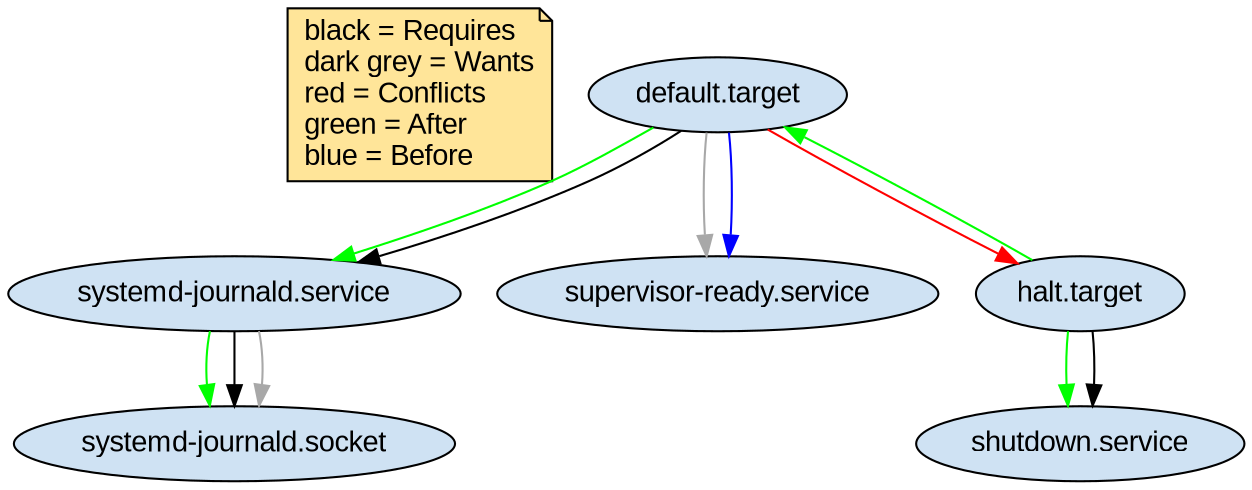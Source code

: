 digraph systemd {
    node [fontname = "Arial", fillcolor="#CFE2F3", style="filled"];

    {
        notes [
            shape="note",
            label=<
black = Requires<BR ALIGN="LEFT"/>
dark grey = Wants<BR ALIGN="LEFT"/>
red = Conflicts<BR ALIGN="LEFT"/>
green = After<BR ALIGN="LEFT"/>
blue = Before<BR ALIGN="LEFT"/>
>
        ]
    }

    "notes" [fillcolor="#FFE599"];

    "default.target"->"systemd-journald.service" [color="green"];
  	"default.target"->"supervisor-ready.service" [color="grey66"];
  	"default.target"->"supervisor-ready.service" [color="blue"];
  	"default.target"->"systemd-journald.service" [color="black"];
  	"default.target"->"halt.target" [color="red"];

    "systemd-journald.service"->"systemd-journald.socket" [color="green"];
  	"systemd-journald.service"->"systemd-journald.socket" [color="black"];
  	"systemd-journald.service"->"systemd-journald.socket" [color="grey66"];

    "halt.target"->"default.target" [color="green"];
  	"halt.target"->"shutdown.service" [color="green"];
  	"halt.target"->"shutdown.service" [color="black"];
}
